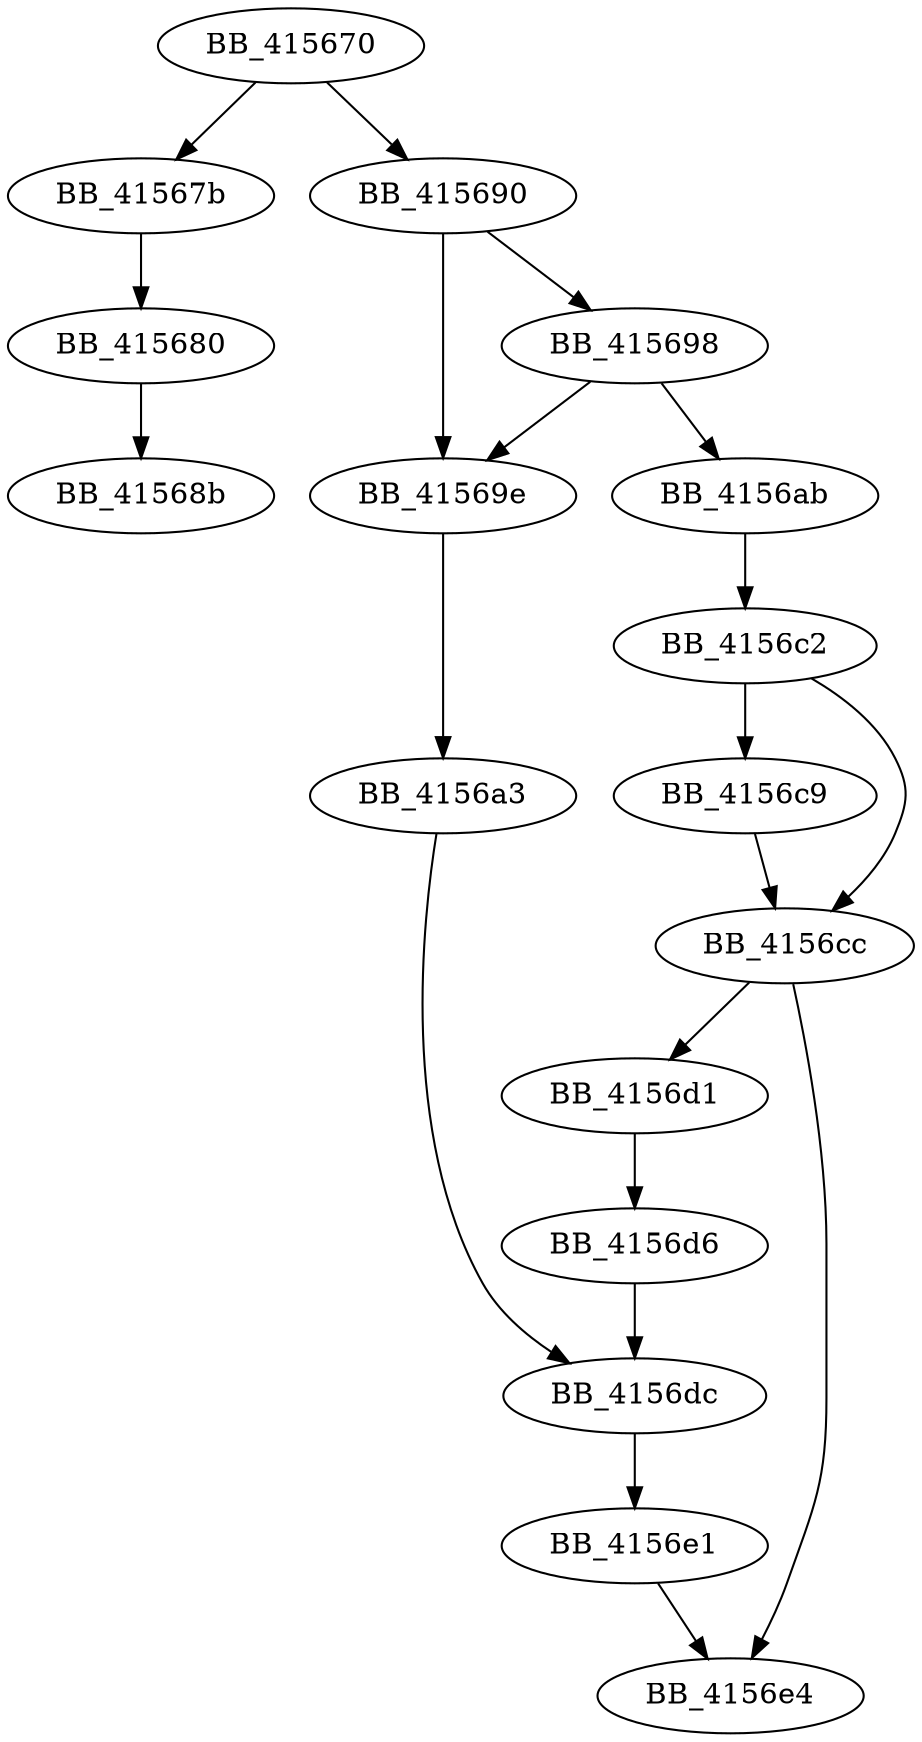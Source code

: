 DiGraph __vsprintf_s_l{
BB_415670->BB_41567b
BB_415670->BB_415690
BB_41567b->BB_415680
BB_415680->BB_41568b
BB_415690->BB_415698
BB_415690->BB_41569e
BB_415698->BB_41569e
BB_415698->BB_4156ab
BB_41569e->BB_4156a3
BB_4156a3->BB_4156dc
BB_4156ab->BB_4156c2
BB_4156c2->BB_4156c9
BB_4156c2->BB_4156cc
BB_4156c9->BB_4156cc
BB_4156cc->BB_4156d1
BB_4156cc->BB_4156e4
BB_4156d1->BB_4156d6
BB_4156d6->BB_4156dc
BB_4156dc->BB_4156e1
BB_4156e1->BB_4156e4
}
